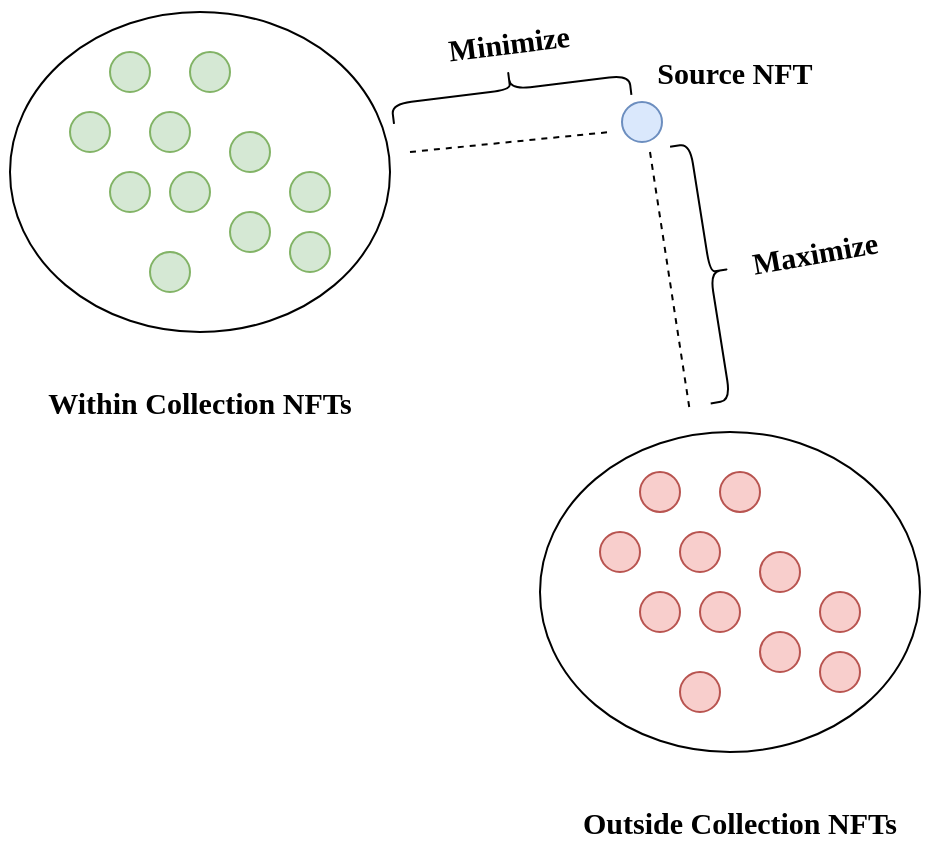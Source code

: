 <mxfile version="20.2.7" type="device"><diagram id="brc-46e0PO8EPQsznpxJ" name="Page-1"><mxGraphModel dx="1153" dy="557" grid="1" gridSize="10" guides="1" tooltips="1" connect="1" arrows="1" fold="1" page="1" pageScale="1" pageWidth="850" pageHeight="1100" math="0" shadow="0"><root><mxCell id="0"/><mxCell id="1" parent="0"/><mxCell id="v1wjf9izlJEfH41Vqydj-175" value="" style="group" vertex="1" connectable="0" parent="1"><mxGeometry x="85" y="164.932" width="470" height="425.068" as="geometry"/></mxCell><mxCell id="v1wjf9izlJEfH41Vqydj-143" value="" style="ellipse;whiteSpace=wrap;html=1;fontFamily=Times New Roman;fontSize=15;" vertex="1" parent="v1wjf9izlJEfH41Vqydj-175"><mxGeometry x="5" y="5.068" width="190" height="160" as="geometry"/></mxCell><mxCell id="v1wjf9izlJEfH41Vqydj-130" value="" style="ellipse;whiteSpace=wrap;html=1;aspect=fixed;fontFamily=Times New Roman;fontSize=15;fillColor=#dae8fc;strokeColor=#6c8ebf;" vertex="1" parent="v1wjf9izlJEfH41Vqydj-175"><mxGeometry x="311" y="50.068" width="20" height="20" as="geometry"/></mxCell><mxCell id="v1wjf9izlJEfH41Vqydj-131" value="" style="ellipse;whiteSpace=wrap;html=1;aspect=fixed;fontFamily=Times New Roman;fontSize=15;fillColor=#d5e8d4;strokeColor=#82b366;" vertex="1" parent="v1wjf9izlJEfH41Vqydj-175"><mxGeometry x="95" y="25.068" width="20" height="20" as="geometry"/></mxCell><mxCell id="v1wjf9izlJEfH41Vqydj-132" value="" style="ellipse;whiteSpace=wrap;html=1;aspect=fixed;fontFamily=Times New Roman;fontSize=15;fillColor=#d5e8d4;strokeColor=#82b366;" vertex="1" parent="v1wjf9izlJEfH41Vqydj-175"><mxGeometry x="115" y="65.068" width="20" height="20" as="geometry"/></mxCell><mxCell id="v1wjf9izlJEfH41Vqydj-133" value="" style="ellipse;whiteSpace=wrap;html=1;aspect=fixed;fontFamily=Times New Roman;fontSize=15;fillColor=#d5e8d4;strokeColor=#82b366;" vertex="1" parent="v1wjf9izlJEfH41Vqydj-175"><mxGeometry x="75" y="55.068" width="20" height="20" as="geometry"/></mxCell><mxCell id="v1wjf9izlJEfH41Vqydj-134" value="" style="ellipse;whiteSpace=wrap;html=1;aspect=fixed;fontFamily=Times New Roman;fontSize=15;fillColor=#d5e8d4;strokeColor=#82b366;" vertex="1" parent="v1wjf9izlJEfH41Vqydj-175"><mxGeometry x="85" y="85.068" width="20" height="20" as="geometry"/></mxCell><mxCell id="v1wjf9izlJEfH41Vqydj-135" value="" style="ellipse;whiteSpace=wrap;html=1;aspect=fixed;fontFamily=Times New Roman;fontSize=15;fillColor=#d5e8d4;strokeColor=#82b366;" vertex="1" parent="v1wjf9izlJEfH41Vqydj-175"><mxGeometry x="115" y="105.068" width="20" height="20" as="geometry"/></mxCell><mxCell id="v1wjf9izlJEfH41Vqydj-136" value="" style="ellipse;whiteSpace=wrap;html=1;aspect=fixed;fontFamily=Times New Roman;fontSize=15;fillColor=#d5e8d4;strokeColor=#82b366;" vertex="1" parent="v1wjf9izlJEfH41Vqydj-175"><mxGeometry x="145" y="85.068" width="20" height="20" as="geometry"/></mxCell><mxCell id="v1wjf9izlJEfH41Vqydj-137" value="" style="ellipse;whiteSpace=wrap;html=1;aspect=fixed;fontFamily=Times New Roman;fontSize=15;fillColor=#d5e8d4;strokeColor=#82b366;" vertex="1" parent="v1wjf9izlJEfH41Vqydj-175"><mxGeometry x="145" y="115.068" width="20" height="20" as="geometry"/></mxCell><mxCell id="v1wjf9izlJEfH41Vqydj-138" value="" style="ellipse;whiteSpace=wrap;html=1;aspect=fixed;fontFamily=Times New Roman;fontSize=15;fillColor=#d5e8d4;strokeColor=#82b366;" vertex="1" parent="v1wjf9izlJEfH41Vqydj-175"><mxGeometry x="55" y="25.068" width="20" height="20" as="geometry"/></mxCell><mxCell id="v1wjf9izlJEfH41Vqydj-139" value="" style="ellipse;whiteSpace=wrap;html=1;aspect=fixed;fontFamily=Times New Roman;fontSize=15;fillColor=#d5e8d4;strokeColor=#82b366;" vertex="1" parent="v1wjf9izlJEfH41Vqydj-175"><mxGeometry x="35" y="55.068" width="20" height="20" as="geometry"/></mxCell><mxCell id="v1wjf9izlJEfH41Vqydj-140" value="" style="ellipse;whiteSpace=wrap;html=1;aspect=fixed;fontFamily=Times New Roman;fontSize=15;fillColor=#d5e8d4;strokeColor=#82b366;" vertex="1" parent="v1wjf9izlJEfH41Vqydj-175"><mxGeometry x="55" y="85.068" width="20" height="20" as="geometry"/></mxCell><mxCell id="v1wjf9izlJEfH41Vqydj-141" value="" style="ellipse;whiteSpace=wrap;html=1;aspect=fixed;fontFamily=Times New Roman;fontSize=15;fillColor=#d5e8d4;strokeColor=#82b366;" vertex="1" parent="v1wjf9izlJEfH41Vqydj-175"><mxGeometry x="75" y="125.068" width="20" height="20" as="geometry"/></mxCell><mxCell id="v1wjf9izlJEfH41Vqydj-146" value="" style="ellipse;whiteSpace=wrap;html=1;fontFamily=Times New Roman;fontSize=15;" vertex="1" parent="v1wjf9izlJEfH41Vqydj-175"><mxGeometry x="270" y="215.068" width="190" height="160" as="geometry"/></mxCell><mxCell id="v1wjf9izlJEfH41Vqydj-147" value="" style="ellipse;whiteSpace=wrap;html=1;aspect=fixed;fontFamily=Times New Roman;fontSize=15;fillColor=#f8cecc;strokeColor=#b85450;" vertex="1" parent="v1wjf9izlJEfH41Vqydj-175"><mxGeometry x="360" y="235.068" width="20" height="20" as="geometry"/></mxCell><mxCell id="v1wjf9izlJEfH41Vqydj-148" value="" style="ellipse;whiteSpace=wrap;html=1;aspect=fixed;fontFamily=Times New Roman;fontSize=15;fillColor=#f8cecc;strokeColor=#b85450;" vertex="1" parent="v1wjf9izlJEfH41Vqydj-175"><mxGeometry x="380" y="275.068" width="20" height="20" as="geometry"/></mxCell><mxCell id="v1wjf9izlJEfH41Vqydj-149" value="" style="ellipse;whiteSpace=wrap;html=1;aspect=fixed;fontFamily=Times New Roman;fontSize=15;fillColor=#f8cecc;strokeColor=#b85450;" vertex="1" parent="v1wjf9izlJEfH41Vqydj-175"><mxGeometry x="340" y="265.068" width="20" height="20" as="geometry"/></mxCell><mxCell id="v1wjf9izlJEfH41Vqydj-150" value="" style="ellipse;whiteSpace=wrap;html=1;aspect=fixed;fontFamily=Times New Roman;fontSize=15;fillColor=#f8cecc;strokeColor=#b85450;" vertex="1" parent="v1wjf9izlJEfH41Vqydj-175"><mxGeometry x="350" y="295.068" width="20" height="20" as="geometry"/></mxCell><mxCell id="v1wjf9izlJEfH41Vqydj-151" value="" style="ellipse;whiteSpace=wrap;html=1;aspect=fixed;fontFamily=Times New Roman;fontSize=15;fillColor=#f8cecc;strokeColor=#b85450;" vertex="1" parent="v1wjf9izlJEfH41Vqydj-175"><mxGeometry x="380" y="315.068" width="20" height="20" as="geometry"/></mxCell><mxCell id="v1wjf9izlJEfH41Vqydj-152" value="" style="ellipse;whiteSpace=wrap;html=1;aspect=fixed;fontFamily=Times New Roman;fontSize=15;fillColor=#f8cecc;strokeColor=#b85450;" vertex="1" parent="v1wjf9izlJEfH41Vqydj-175"><mxGeometry x="410" y="295.068" width="20" height="20" as="geometry"/></mxCell><mxCell id="v1wjf9izlJEfH41Vqydj-153" value="" style="ellipse;whiteSpace=wrap;html=1;aspect=fixed;fontFamily=Times New Roman;fontSize=15;fillColor=#f8cecc;strokeColor=#b85450;" vertex="1" parent="v1wjf9izlJEfH41Vqydj-175"><mxGeometry x="410" y="325.068" width="20" height="20" as="geometry"/></mxCell><mxCell id="v1wjf9izlJEfH41Vqydj-154" value="" style="ellipse;whiteSpace=wrap;html=1;aspect=fixed;fontFamily=Times New Roman;fontSize=15;fillColor=#f8cecc;strokeColor=#b85450;" vertex="1" parent="v1wjf9izlJEfH41Vqydj-175"><mxGeometry x="320" y="235.068" width="20" height="20" as="geometry"/></mxCell><mxCell id="v1wjf9izlJEfH41Vqydj-155" value="" style="ellipse;whiteSpace=wrap;html=1;aspect=fixed;fontFamily=Times New Roman;fontSize=15;fillColor=#f8cecc;strokeColor=#b85450;" vertex="1" parent="v1wjf9izlJEfH41Vqydj-175"><mxGeometry x="300" y="265.068" width="20" height="20" as="geometry"/></mxCell><mxCell id="v1wjf9izlJEfH41Vqydj-156" value="" style="ellipse;whiteSpace=wrap;html=1;aspect=fixed;fontFamily=Times New Roman;fontSize=15;fillColor=#f8cecc;strokeColor=#b85450;" vertex="1" parent="v1wjf9izlJEfH41Vqydj-175"><mxGeometry x="320" y="295.068" width="20" height="20" as="geometry"/></mxCell><mxCell id="v1wjf9izlJEfH41Vqydj-157" value="" style="ellipse;whiteSpace=wrap;html=1;aspect=fixed;fontFamily=Times New Roman;fontSize=15;fillColor=#f8cecc;strokeColor=#b85450;" vertex="1" parent="v1wjf9izlJEfH41Vqydj-175"><mxGeometry x="340" y="335.068" width="20" height="20" as="geometry"/></mxCell><mxCell id="v1wjf9izlJEfH41Vqydj-159" value="&lt;b&gt;Source NFT&lt;br&gt;&lt;/b&gt;" style="text;html=1;strokeColor=none;fillColor=none;align=center;verticalAlign=middle;whiteSpace=wrap;rounded=0;fontFamily=Times New Roman;fontSize=15;" vertex="1" parent="v1wjf9izlJEfH41Vqydj-175"><mxGeometry x="325" y="20.068" width="85" height="30" as="geometry"/></mxCell><mxCell id="v1wjf9izlJEfH41Vqydj-160" value="&lt;b&gt;Within Collection NFTs&lt;/b&gt;" style="text;html=1;strokeColor=none;fillColor=none;align=center;verticalAlign=middle;whiteSpace=wrap;rounded=0;fontFamily=Times New Roman;fontSize=15;" vertex="1" parent="v1wjf9izlJEfH41Vqydj-175"><mxGeometry y="185.068" width="200" height="30" as="geometry"/></mxCell><mxCell id="v1wjf9izlJEfH41Vqydj-161" value="&lt;b&gt;Outside Collection NFTs&lt;/b&gt;" style="text;html=1;strokeColor=none;fillColor=none;align=center;verticalAlign=middle;whiteSpace=wrap;rounded=0;fontFamily=Times New Roman;fontSize=15;" vertex="1" parent="v1wjf9izlJEfH41Vqydj-175"><mxGeometry x="270" y="395.068" width="200" height="30" as="geometry"/></mxCell><mxCell id="v1wjf9izlJEfH41Vqydj-164" value="" style="endArrow=none;dashed=1;html=1;rounded=0;fontFamily=Times New Roman;fontSize=15;" edge="1" parent="v1wjf9izlJEfH41Vqydj-175"><mxGeometry width="50" height="50" relative="1" as="geometry"><mxPoint x="205" y="75.068" as="sourcePoint"/><mxPoint x="305" y="65.068" as="targetPoint"/></mxGeometry></mxCell><mxCell id="v1wjf9izlJEfH41Vqydj-165" value="" style="shape=curlyBracket;whiteSpace=wrap;html=1;rounded=1;fontFamily=Times New Roman;fontSize=15;size=0.5;rotation=83;" vertex="1" parent="v1wjf9izlJEfH41Vqydj-175"><mxGeometry x="245.18" y="-15.932" width="19.93" height="119.58" as="geometry"/></mxCell><mxCell id="v1wjf9izlJEfH41Vqydj-166" value="&lt;b&gt;Minimize&lt;br&gt;&lt;/b&gt;" style="text;html=1;strokeColor=none;fillColor=none;align=center;verticalAlign=middle;whiteSpace=wrap;rounded=0;fontFamily=Times New Roman;fontSize=15;rotation=353;" vertex="1" parent="v1wjf9izlJEfH41Vqydj-175"><mxGeometry x="212.43" y="5.068" width="85" height="30" as="geometry"/></mxCell><mxCell id="v1wjf9izlJEfH41Vqydj-172" value="" style="endArrow=none;dashed=1;html=1;rounded=0;fontFamily=Times New Roman;fontSize=15;" edge="1" parent="v1wjf9izlJEfH41Vqydj-175"><mxGeometry width="50" height="50" relative="1" as="geometry"><mxPoint x="325" y="75.068" as="sourcePoint"/><mxPoint x="345" y="205.068" as="targetPoint"/></mxGeometry></mxCell><mxCell id="v1wjf9izlJEfH41Vqydj-173" value="" style="shape=curlyBracket;whiteSpace=wrap;html=1;rounded=1;fontFamily=Times New Roman;fontSize=15;size=0.5;rotation=171;" vertex="1" parent="v1wjf9izlJEfH41Vqydj-175"><mxGeometry x="345.07" y="70.128" width="19.93" height="129.88" as="geometry"/></mxCell><mxCell id="v1wjf9izlJEfH41Vqydj-174" value="&lt;div&gt;&lt;b&gt;Maximize&lt;/b&gt;&lt;/div&gt;" style="text;html=1;strokeColor=none;fillColor=none;align=center;verticalAlign=middle;whiteSpace=wrap;rounded=0;fontFamily=Times New Roman;fontSize=15;rotation=350;" vertex="1" parent="v1wjf9izlJEfH41Vqydj-175"><mxGeometry x="365" y="110.068" width="85" height="30" as="geometry"/></mxCell></root></mxGraphModel></diagram></mxfile>